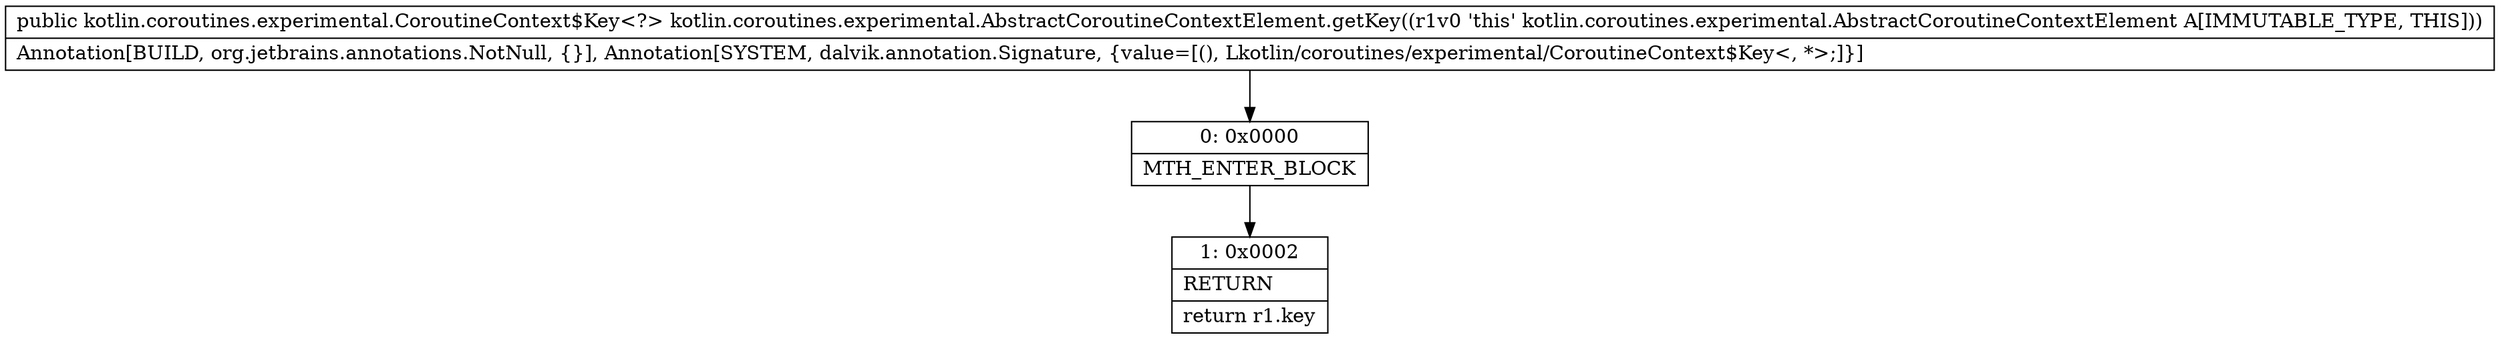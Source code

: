 digraph "CFG forkotlin.coroutines.experimental.AbstractCoroutineContextElement.getKey()Lkotlin\/coroutines\/experimental\/CoroutineContext$Key;" {
Node_0 [shape=record,label="{0\:\ 0x0000|MTH_ENTER_BLOCK\l}"];
Node_1 [shape=record,label="{1\:\ 0x0002|RETURN\l|return r1.key\l}"];
MethodNode[shape=record,label="{public kotlin.coroutines.experimental.CoroutineContext$Key\<?\> kotlin.coroutines.experimental.AbstractCoroutineContextElement.getKey((r1v0 'this' kotlin.coroutines.experimental.AbstractCoroutineContextElement A[IMMUTABLE_TYPE, THIS]))  | Annotation[BUILD, org.jetbrains.annotations.NotNull, \{\}], Annotation[SYSTEM, dalvik.annotation.Signature, \{value=[(), Lkotlin\/coroutines\/experimental\/CoroutineContext$Key\<, *\>;]\}]\l}"];
MethodNode -> Node_0;
Node_0 -> Node_1;
}

